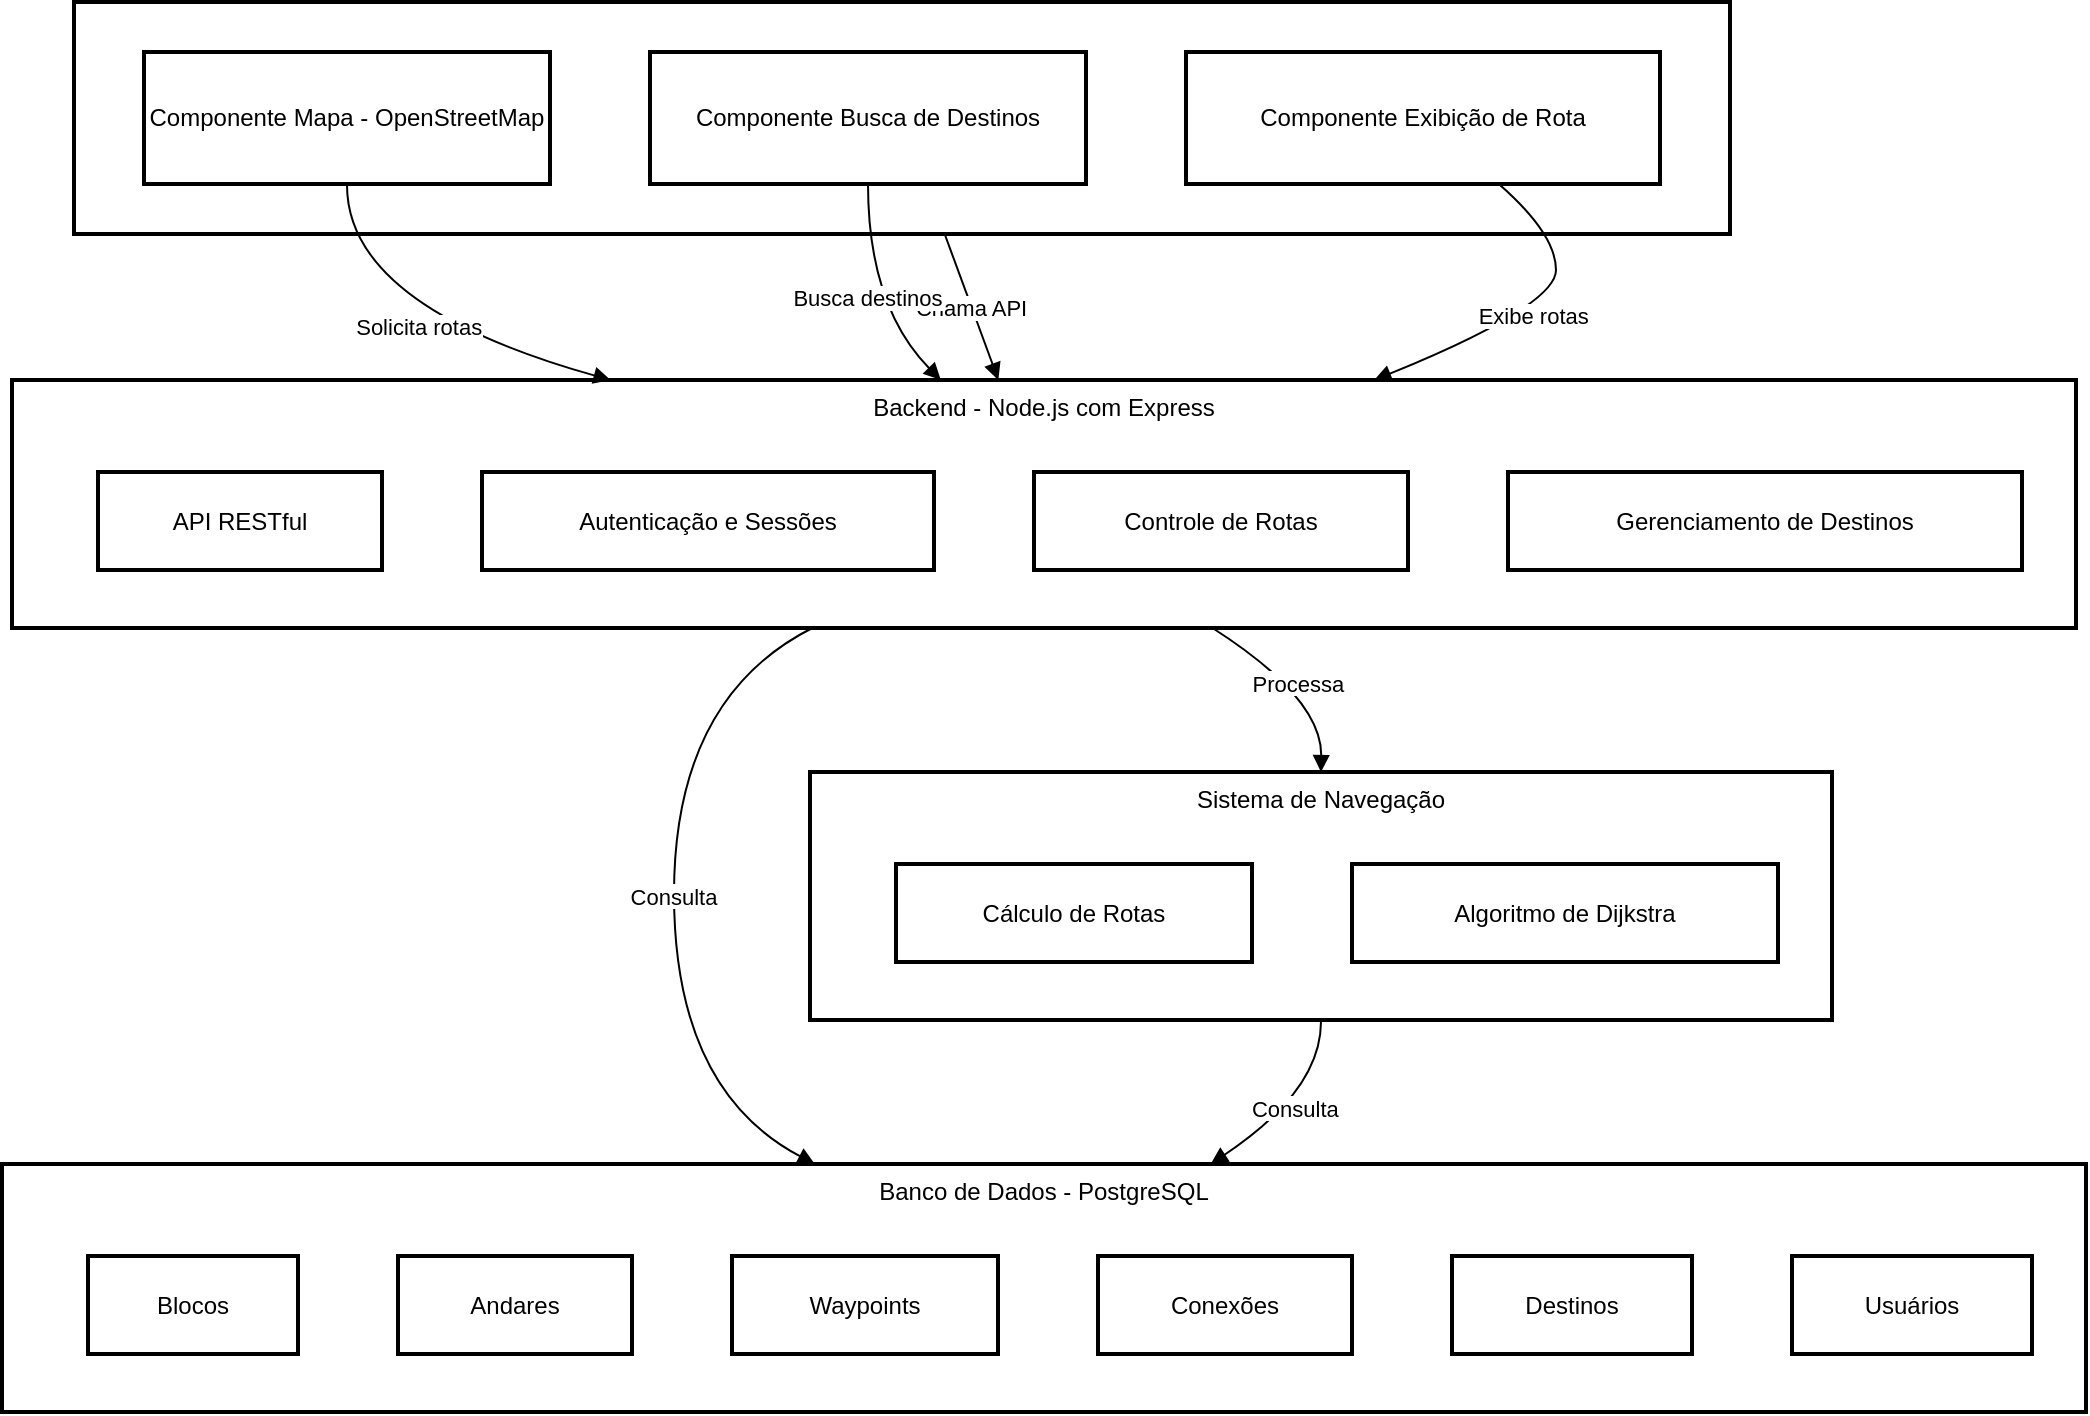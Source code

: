 <mxfile version="24.7.14">
  <diagram name="Page-1" id="RdhawHMbSCzWPg8tRrdh">
    <mxGraphModel grid="1" page="1" gridSize="10" guides="1" tooltips="1" connect="1" arrows="1" fold="1" pageScale="1" pageWidth="850" pageHeight="1100" math="0" shadow="0">
      <root>
        <mxCell id="0" />
        <mxCell id="1" parent="0" />
        <mxCell id="hTGmPEW71y2U0Q-2rRc4-1" value="Sistema de Navegação" style="whiteSpace=wrap;strokeWidth=2;verticalAlign=top;" vertex="1" parent="1">
          <mxGeometry x="424" y="405" width="511" height="124" as="geometry" />
        </mxCell>
        <mxCell id="hTGmPEW71y2U0Q-2rRc4-2" value="Cálculo de Rotas" style="whiteSpace=wrap;strokeWidth=2;" vertex="1" parent="hTGmPEW71y2U0Q-2rRc4-1">
          <mxGeometry x="43" y="46" width="178" height="49" as="geometry" />
        </mxCell>
        <mxCell id="hTGmPEW71y2U0Q-2rRc4-3" value="Algoritmo de Dijkstra" style="whiteSpace=wrap;strokeWidth=2;" vertex="1" parent="hTGmPEW71y2U0Q-2rRc4-1">
          <mxGeometry x="271" y="46" width="213" height="49" as="geometry" />
        </mxCell>
        <mxCell id="hTGmPEW71y2U0Q-2rRc4-4" value="Banco de Dados - PostgreSQL" style="whiteSpace=wrap;strokeWidth=2;verticalAlign=top;" vertex="1" parent="1">
          <mxGeometry x="20" y="601" width="1042" height="124" as="geometry" />
        </mxCell>
        <mxCell id="hTGmPEW71y2U0Q-2rRc4-5" value="Blocos" style="whiteSpace=wrap;strokeWidth=2;" vertex="1" parent="hTGmPEW71y2U0Q-2rRc4-4">
          <mxGeometry x="43" y="46" width="105" height="49" as="geometry" />
        </mxCell>
        <mxCell id="hTGmPEW71y2U0Q-2rRc4-6" value="Andares" style="whiteSpace=wrap;strokeWidth=2;" vertex="1" parent="hTGmPEW71y2U0Q-2rRc4-4">
          <mxGeometry x="198" y="46" width="117" height="49" as="geometry" />
        </mxCell>
        <mxCell id="hTGmPEW71y2U0Q-2rRc4-7" value="Waypoints" style="whiteSpace=wrap;strokeWidth=2;" vertex="1" parent="hTGmPEW71y2U0Q-2rRc4-4">
          <mxGeometry x="365" y="46" width="133" height="49" as="geometry" />
        </mxCell>
        <mxCell id="hTGmPEW71y2U0Q-2rRc4-8" value="Conexões" style="whiteSpace=wrap;strokeWidth=2;" vertex="1" parent="hTGmPEW71y2U0Q-2rRc4-4">
          <mxGeometry x="548" y="46" width="127" height="49" as="geometry" />
        </mxCell>
        <mxCell id="hTGmPEW71y2U0Q-2rRc4-9" value="Destinos" style="whiteSpace=wrap;strokeWidth=2;" vertex="1" parent="hTGmPEW71y2U0Q-2rRc4-4">
          <mxGeometry x="725" y="46" width="120" height="49" as="geometry" />
        </mxCell>
        <mxCell id="hTGmPEW71y2U0Q-2rRc4-10" value="Usuários" style="whiteSpace=wrap;strokeWidth=2;" vertex="1" parent="hTGmPEW71y2U0Q-2rRc4-4">
          <mxGeometry x="895" y="46" width="120" height="49" as="geometry" />
        </mxCell>
        <mxCell id="hTGmPEW71y2U0Q-2rRc4-11" value="Backend - Node.js com Express" style="whiteSpace=wrap;strokeWidth=2;verticalAlign=top;" vertex="1" parent="1">
          <mxGeometry x="25" y="209" width="1032" height="124" as="geometry" />
        </mxCell>
        <mxCell id="hTGmPEW71y2U0Q-2rRc4-12" value="API RESTful" style="whiteSpace=wrap;strokeWidth=2;" vertex="1" parent="hTGmPEW71y2U0Q-2rRc4-11">
          <mxGeometry x="43" y="46" width="142" height="49" as="geometry" />
        </mxCell>
        <mxCell id="hTGmPEW71y2U0Q-2rRc4-13" value="Autenticação e Sessões" style="whiteSpace=wrap;strokeWidth=2;" vertex="1" parent="hTGmPEW71y2U0Q-2rRc4-11">
          <mxGeometry x="235" y="46" width="226" height="49" as="geometry" />
        </mxCell>
        <mxCell id="hTGmPEW71y2U0Q-2rRc4-14" value="Controle de Rotas" style="whiteSpace=wrap;strokeWidth=2;" vertex="1" parent="hTGmPEW71y2U0Q-2rRc4-11">
          <mxGeometry x="511" y="46" width="187" height="49" as="geometry" />
        </mxCell>
        <mxCell id="hTGmPEW71y2U0Q-2rRc4-15" value="Gerenciamento de Destinos" style="whiteSpace=wrap;strokeWidth=2;" vertex="1" parent="hTGmPEW71y2U0Q-2rRc4-11">
          <mxGeometry x="748" y="46" width="257" height="49" as="geometry" />
        </mxCell>
        <mxCell id="hTGmPEW71y2U0Q-2rRc4-16" value="Frontend - Next.js" style="whiteSpace=wrap;strokeWidth=2;" vertex="1" parent="1">
          <mxGeometry x="56" y="20" width="828" height="116" as="geometry" />
        </mxCell>
        <mxCell id="hTGmPEW71y2U0Q-2rRc4-17" value="Componente Mapa - OpenStreetMap" style="whiteSpace=wrap;strokeWidth=2;" vertex="1" parent="1">
          <mxGeometry x="91" y="45" width="203" height="66" as="geometry" />
        </mxCell>
        <mxCell id="hTGmPEW71y2U0Q-2rRc4-18" value="Componente Busca de Destinos" style="whiteSpace=wrap;strokeWidth=2;" vertex="1" parent="1">
          <mxGeometry x="344" y="45" width="218" height="66" as="geometry" />
        </mxCell>
        <mxCell id="hTGmPEW71y2U0Q-2rRc4-19" value="Componente Exibição de Rota" style="whiteSpace=wrap;strokeWidth=2;" vertex="1" parent="1">
          <mxGeometry x="612" y="45" width="237" height="66" as="geometry" />
        </mxCell>
        <mxCell id="hTGmPEW71y2U0Q-2rRc4-20" value="Chama API" style="curved=1;startArrow=none;endArrow=block;rounded=0;" edge="1" parent="1" source="hTGmPEW71y2U0Q-2rRc4-16" target="hTGmPEW71y2U0Q-2rRc4-11">
          <mxGeometry relative="1" as="geometry">
            <Array as="points" />
          </mxGeometry>
        </mxCell>
        <mxCell id="hTGmPEW71y2U0Q-2rRc4-21" value="Consulta" style="curved=1;startArrow=none;endArrow=block;exitX=0.39;exitY=0.99;entryX=0.39;entryY=0;rounded=0;" edge="1" parent="1" source="hTGmPEW71y2U0Q-2rRc4-11" target="hTGmPEW71y2U0Q-2rRc4-4">
          <mxGeometry relative="1" as="geometry">
            <Array as="points">
              <mxPoint x="356" y="368" />
              <mxPoint x="356" y="564" />
            </Array>
          </mxGeometry>
        </mxCell>
        <mxCell id="hTGmPEW71y2U0Q-2rRc4-22" value="Processa" style="curved=1;startArrow=none;endArrow=block;exitX=0.58;exitY=0.99;entryX=0.5;entryY=0;rounded=0;" edge="1" parent="1" source="hTGmPEW71y2U0Q-2rRc4-11" target="hTGmPEW71y2U0Q-2rRc4-1">
          <mxGeometry relative="1" as="geometry">
            <Array as="points">
              <mxPoint x="680" y="368" />
            </Array>
          </mxGeometry>
        </mxCell>
        <mxCell id="hTGmPEW71y2U0Q-2rRc4-23" value="Consulta" style="curved=1;startArrow=none;endArrow=block;exitX=0.5;exitY=0.99;entryX=0.58;entryY=0;rounded=0;" edge="1" parent="1" source="hTGmPEW71y2U0Q-2rRc4-1" target="hTGmPEW71y2U0Q-2rRc4-4">
          <mxGeometry relative="1" as="geometry">
            <Array as="points">
              <mxPoint x="680" y="564" />
            </Array>
          </mxGeometry>
        </mxCell>
        <mxCell id="hTGmPEW71y2U0Q-2rRc4-24" value="Solicita rotas" style="curved=1;startArrow=none;endArrow=block;exitX=0.5;exitY=1;entryX=0.29;entryY=0;rounded=0;" edge="1" parent="1" source="hTGmPEW71y2U0Q-2rRc4-17" target="hTGmPEW71y2U0Q-2rRc4-11">
          <mxGeometry relative="1" as="geometry">
            <Array as="points">
              <mxPoint x="192" y="172" />
            </Array>
          </mxGeometry>
        </mxCell>
        <mxCell id="hTGmPEW71y2U0Q-2rRc4-25" value="Busca destinos" style="curved=1;startArrow=none;endArrow=block;exitX=0.5;exitY=1;entryX=0.45;entryY=0;rounded=0;" edge="1" parent="1" source="hTGmPEW71y2U0Q-2rRc4-18" target="hTGmPEW71y2U0Q-2rRc4-11">
          <mxGeometry relative="1" as="geometry">
            <Array as="points">
              <mxPoint x="453" y="172" />
            </Array>
          </mxGeometry>
        </mxCell>
        <mxCell id="hTGmPEW71y2U0Q-2rRc4-26" value="Exibe rotas" style="curved=1;startArrow=none;endArrow=block;exitX=0.66;exitY=1;entryX=0.66;entryY=0;rounded=0;" edge="1" parent="1" source="hTGmPEW71y2U0Q-2rRc4-19" target="hTGmPEW71y2U0Q-2rRc4-11">
          <mxGeometry relative="1" as="geometry">
            <Array as="points">
              <mxPoint x="797" y="136" />
              <mxPoint x="797" y="172" />
            </Array>
          </mxGeometry>
        </mxCell>
      </root>
    </mxGraphModel>
  </diagram>
</mxfile>
